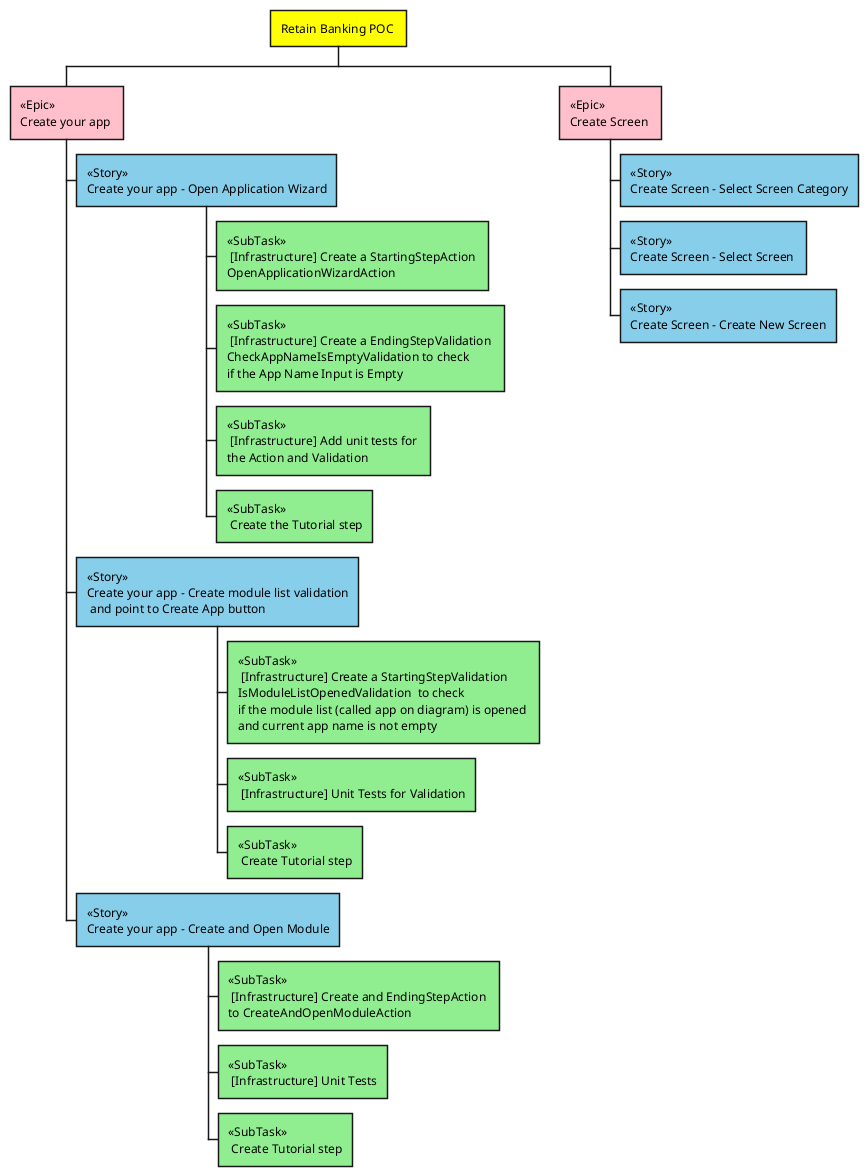 @startwbs
*[#yellow] Retain Banking POC 
**[#pink] <<Epic>>\nCreate your app 

***[#skyblue] <<Story>>\nCreate your app - Open Application Wizard
****[#lightgreen] <<SubTask>>\n [Infrastructure] Create a StartingStepAction \nOpenApplicationWizardAction 
****[#lightgreen] <<SubTask>>\n [Infrastructure] Create a EndingStepValidation \nCheckAppNameIsEmptyValidation to check \nif the App Name Input is Empty
****[#lightgreen] <<SubTask>>\n [Infrastructure] Add unit tests for \nthe Action and Validation
****[#lightgreen] <<SubTask>>\n Create the Tutorial step

***[#skyblue] <<Story>>\nCreate your app - Create module list validation\n and point to Create App button
****[#lightgreen] <<SubTask>>\n [Infrastructure] Create a StartingStepValidation \nIsModuleListOpenedValidation  to check \nif the module list (called app on diagram) is opened \nand current app name is not empty
****[#lightgreen] <<SubTask>>\n [Infrastructure] Unit Tests for Validation
****[#lightgreen] <<SubTask>>\n Create Tutorial step

***[#skyblue] <<Story>>\nCreate your app - Create and Open Module
****[#lightgreen] <<SubTask>>\n [Infrastructure] Create and EndingStepAction \nto CreateAndOpenModuleAction 
****[#lightgreen] <<SubTask>>\n [Infrastructure] Unit Tests
****[#lightgreen] <<SubTask>>\n Create Tutorial step

**[#pink] <<Epic>>\nCreate Screen 
***[#skyblue] <<Story>>\nCreate Screen - Select Screen Category
***[#skyblue] <<Story>>\nCreate Screen - Select Screen 
***[#skyblue] <<Story>>\nCreate Screen - Create New Screen


@endwbs